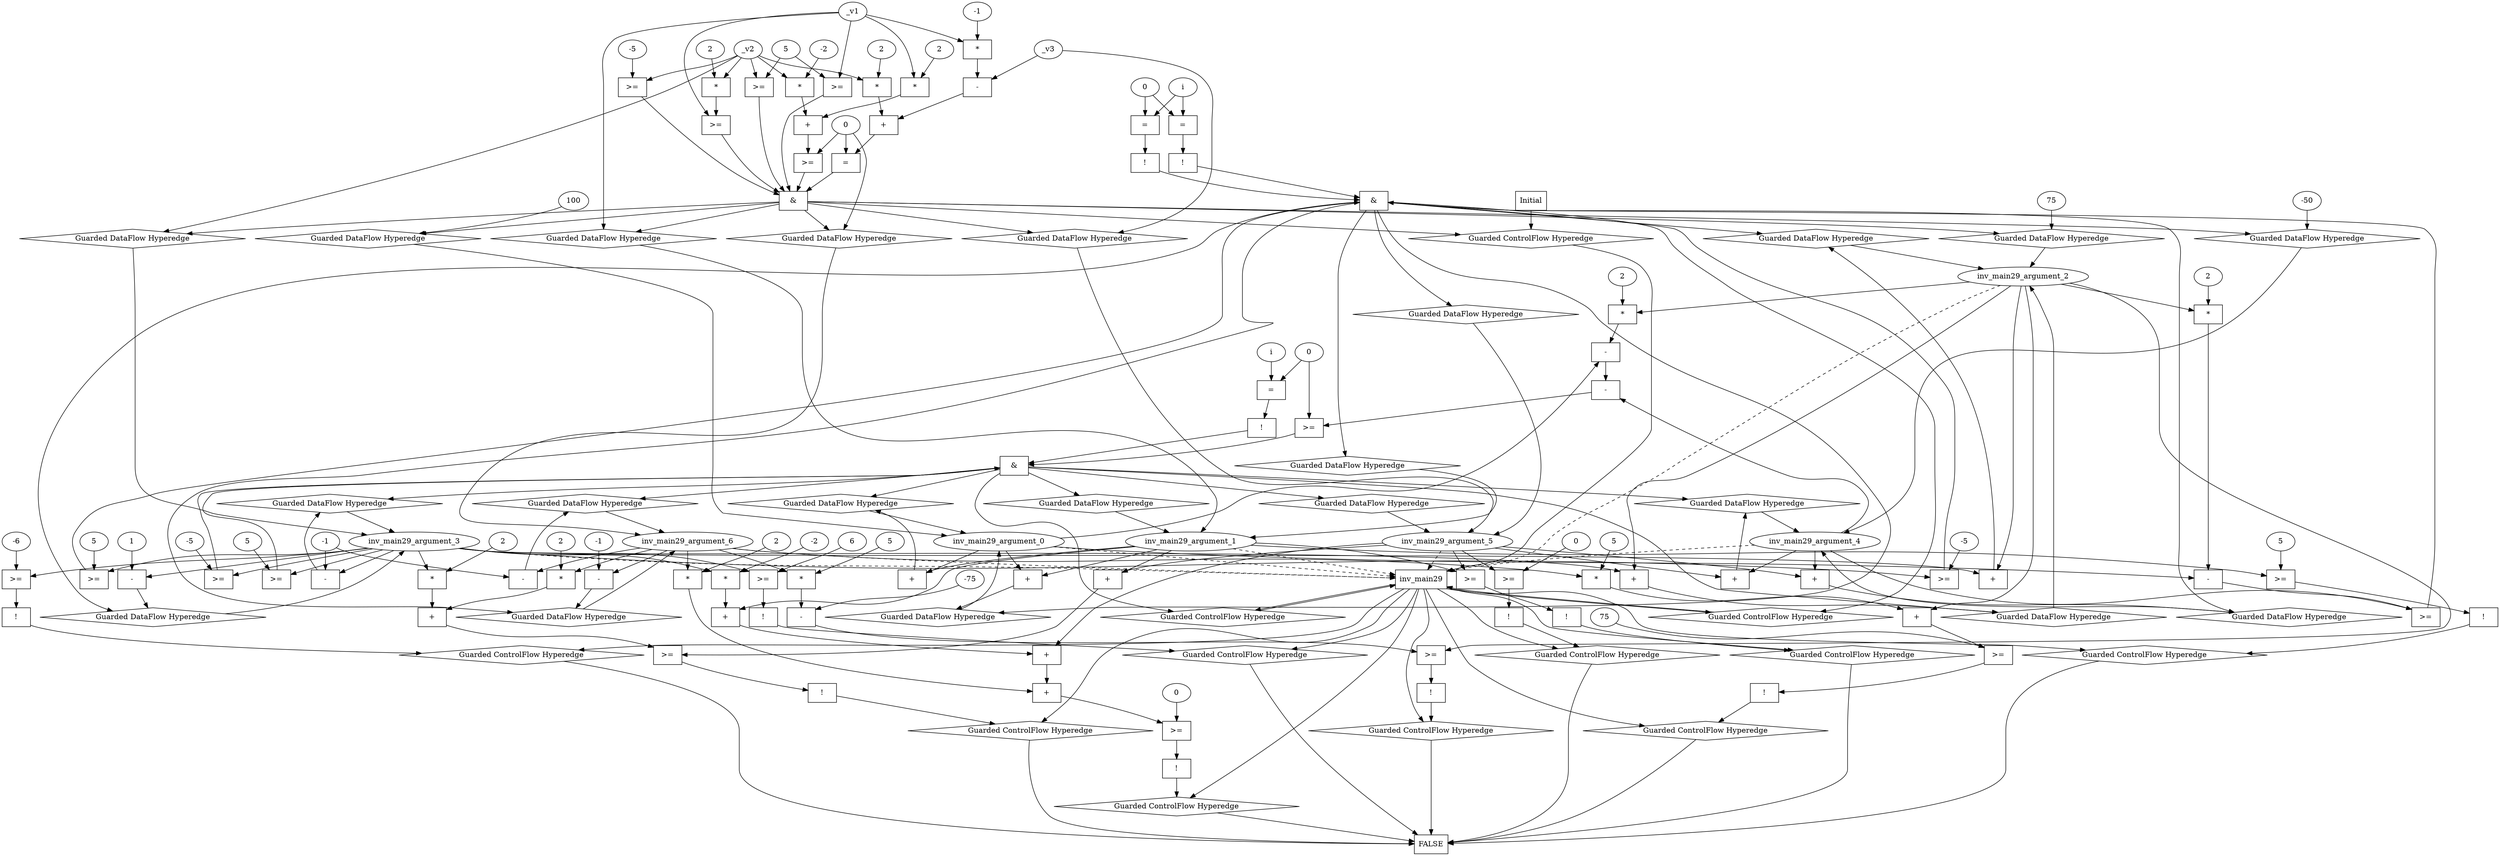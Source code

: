 digraph dag {
inv_main29 [label="inv_main29" shape="rect"];
FALSE [label="FALSE" shape="rect"];
Initial [label="Initial" shape="rect"];
ControlFowHyperEdge_0 [label="Guarded ControlFlow Hyperedge" shape="diamond"];
Initial -> ControlFowHyperEdge_0[label=""]
ControlFowHyperEdge_0 -> inv_main29[label=""]
ControlFowHyperEdge_1 [label="Guarded ControlFlow Hyperedge" shape="diamond"];
inv_main29 -> ControlFowHyperEdge_1[label=""]
ControlFowHyperEdge_1 -> inv_main29[label=""]
ControlFowHyperEdge_2 [label="Guarded ControlFlow Hyperedge" shape="diamond"];
inv_main29 -> ControlFowHyperEdge_2[label=""]
ControlFowHyperEdge_2 -> inv_main29[label=""]
ControlFowHyperEdge_3 [label="Guarded ControlFlow Hyperedge" shape="diamond"];
inv_main29 -> ControlFowHyperEdge_3[label=""]
ControlFowHyperEdge_3 -> FALSE[label=""]
ControlFowHyperEdge_4 [label="Guarded ControlFlow Hyperedge" shape="diamond"];
inv_main29 -> ControlFowHyperEdge_4[label=""]
ControlFowHyperEdge_4 -> FALSE[label=""]
ControlFowHyperEdge_5 [label="Guarded ControlFlow Hyperedge" shape="diamond"];
inv_main29 -> ControlFowHyperEdge_5[label=""]
ControlFowHyperEdge_5 -> FALSE[label=""]
ControlFowHyperEdge_6 [label="Guarded ControlFlow Hyperedge" shape="diamond"];
inv_main29 -> ControlFowHyperEdge_6[label=""]
ControlFowHyperEdge_6 -> FALSE[label=""]
ControlFowHyperEdge_7 [label="Guarded ControlFlow Hyperedge" shape="diamond"];
inv_main29 -> ControlFowHyperEdge_7[label=""]
ControlFowHyperEdge_7 -> FALSE[label=""]
ControlFowHyperEdge_8 [label="Guarded ControlFlow Hyperedge" shape="diamond"];
inv_main29 -> ControlFowHyperEdge_8[label=""]
ControlFowHyperEdge_8 -> FALSE[label=""]
ControlFowHyperEdge_9 [label="Guarded ControlFlow Hyperedge" shape="diamond"];
inv_main29 -> ControlFowHyperEdge_9[label=""]
ControlFowHyperEdge_9 -> FALSE[label=""]
ControlFowHyperEdge_10 [label="Guarded ControlFlow Hyperedge" shape="diamond"];
inv_main29 -> ControlFowHyperEdge_10[label=""]
ControlFowHyperEdge_10 -> FALSE[label=""]
ControlFowHyperEdge_11 [label="Guarded ControlFlow Hyperedge" shape="diamond"];
inv_main29 -> ControlFowHyperEdge_11[label=""]
ControlFowHyperEdge_11 -> FALSE[label=""]
inv_main29_argument_0 [label="inv_main29_argument_0" shape="oval"];
inv_main29_argument_0 -> inv_main29[label="" style="dashed"]
inv_main29_argument_1 [label="inv_main29_argument_1" shape="oval"];
inv_main29_argument_1 -> inv_main29[label="" style="dashed"]
inv_main29_argument_2 [label="inv_main29_argument_2" shape="oval"];
inv_main29_argument_2 -> inv_main29[label="" style="dashed"]
inv_main29_argument_3 [label="inv_main29_argument_3" shape="oval"];
inv_main29_argument_3 -> inv_main29[label="" style="dashed"]
inv_main29_argument_4 [label="inv_main29_argument_4" shape="oval"];
inv_main29_argument_4 -> inv_main29[label="" style="dashed"]
inv_main29_argument_5 [label="inv_main29_argument_5" shape="oval"];
inv_main29_argument_5 -> inv_main29[label="" style="dashed"]
inv_main29_argument_6 [label="inv_main29_argument_6" shape="oval"];
inv_main29_argument_6 -> inv_main29[label="" style="dashed"]

xxxinv_main29___Initial_0xxx_and [label="&" shape="rect"];
xxxinv_main29___Initial_0xxxguard4_node_0 [label=">=" shape="rect"];
xxxinv_main29___Initial_0xxxguard4_node_2 [label="-5"];
xxxinv_main29___Initial_0xxxdataFlow5_node_0->xxxinv_main29___Initial_0xxxguard4_node_0
xxxinv_main29___Initial_0xxxguard4_node_2->xxxinv_main29___Initial_0xxxguard4_node_0

xxxinv_main29___Initial_0xxxguard4_node_0->xxxinv_main29___Initial_0xxx_and [label=""];
xxxinv_main29___Initial_0xxxguard2_node_0 [label=">=" shape="rect"];
xxxinv_main29___Initial_0xxxguard2_node_1 [label="5"];
xxxinv_main29___Initial_0xxxguard2_node_1->xxxinv_main29___Initial_0xxxguard2_node_0
xxxinv_main29___Initial_0xxxdataFlow1_node_0->xxxinv_main29___Initial_0xxxguard2_node_0

xxxinv_main29___Initial_0xxxguard2_node_0->xxxinv_main29___Initial_0xxx_and [label=""];
xxxinv_main29___Initial_0xxxguard5_node_0 [label=">=" shape="rect"];
xxxinv_main29___Initial_0xxxguard5_node_1 [label="+" shape="rect"];
xxxinv_main29___Initial_0xxxguard5_node_2 [label="*" shape="rect"];
xxxinv_main29___Initial_0xxxguard5_node_3 [label="2"];
xxxinv_main29___Initial_0xxxguard5_node_5 [label="*" shape="rect"];
xxxinv_main29___Initial_0xxxguard5_node_6 [label="-2"];
xxxinv_main29___Initial_0xxxguard5_node_1->xxxinv_main29___Initial_0xxxguard5_node_0
xxxinv_main29___Initial_0xxxdataFlow4_node_0->xxxinv_main29___Initial_0xxxguard5_node_0
xxxinv_main29___Initial_0xxxguard5_node_2->xxxinv_main29___Initial_0xxxguard5_node_1
xxxinv_main29___Initial_0xxxguard5_node_5->xxxinv_main29___Initial_0xxxguard5_node_1
xxxinv_main29___Initial_0xxxguard5_node_3->xxxinv_main29___Initial_0xxxguard5_node_2
xxxinv_main29___Initial_0xxxdataFlow1_node_0->xxxinv_main29___Initial_0xxxguard5_node_2
xxxinv_main29___Initial_0xxxdataFlow5_node_0->xxxinv_main29___Initial_0xxxguard5_node_5
xxxinv_main29___Initial_0xxxguard5_node_6->xxxinv_main29___Initial_0xxxguard5_node_5

xxxinv_main29___Initial_0xxxguard5_node_0->xxxinv_main29___Initial_0xxx_and [label=""];
xxxinv_main29___Initial_0xxxguard_0_node_0 [label=">=" shape="rect"];
xxxinv_main29___Initial_0xxxguard_0_node_1 [label="*" shape="rect"];
xxxinv_main29___Initial_0xxxguard_0_node_2 [label="2"];
xxxinv_main29___Initial_0xxxguard_0_node_1->xxxinv_main29___Initial_0xxxguard_0_node_0
xxxinv_main29___Initial_0xxxdataFlow1_node_0->xxxinv_main29___Initial_0xxxguard_0_node_0
xxxinv_main29___Initial_0xxxguard_0_node_2->xxxinv_main29___Initial_0xxxguard_0_node_1
xxxinv_main29___Initial_0xxxdataFlow5_node_0->xxxinv_main29___Initial_0xxxguard_0_node_1

xxxinv_main29___Initial_0xxxguard_0_node_0->xxxinv_main29___Initial_0xxx_and [label=""];
xxxinv_main29___Initial_0xxxguard3_node_0 [label=">=" shape="rect"];
xxxinv_main29___Initial_0xxxguard2_node_1->xxxinv_main29___Initial_0xxxguard3_node_0
xxxinv_main29___Initial_0xxxdataFlow5_node_0->xxxinv_main29___Initial_0xxxguard3_node_0

xxxinv_main29___Initial_0xxxguard3_node_0->xxxinv_main29___Initial_0xxx_and [label=""];
xxxinv_main29___Initial_0xxxguard1_node_0 [label="=" shape="rect"];
xxxinv_main29___Initial_0xxxguard1_node_1 [label="+" shape="rect"];
xxxinv_main29___Initial_0xxxguard1_node_2 [label="*" shape="rect"];
xxxinv_main29___Initial_0xxxguard1_node_3 [label="2"];
xxxinv_main29___Initial_0xxxguard1_node_5 [label="-" shape="rect"];
xxxinv_main29___Initial_0xxxguard1_node_6 [label="*" shape="rect"];
xxxinv_main29___Initial_0xxxguard1_node_7 [label="-1"];
xxxinv_main29___Initial_0xxxguard1_node_1->xxxinv_main29___Initial_0xxxguard1_node_0
xxxinv_main29___Initial_0xxxdataFlow4_node_0->xxxinv_main29___Initial_0xxxguard1_node_0
xxxinv_main29___Initial_0xxxguard1_node_2->xxxinv_main29___Initial_0xxxguard1_node_1
xxxinv_main29___Initial_0xxxguard1_node_5->xxxinv_main29___Initial_0xxxguard1_node_1
xxxinv_main29___Initial_0xxxguard1_node_3->xxxinv_main29___Initial_0xxxguard1_node_2
xxxinv_main29___Initial_0xxxdataFlow5_node_0->xxxinv_main29___Initial_0xxxguard1_node_2
xxxinv_main29___Initial_0xxxguard1_node_6->xxxinv_main29___Initial_0xxxguard1_node_5
xxxinv_main29___Initial_0xxxdataFlow_0_node_0->xxxinv_main29___Initial_0xxxguard1_node_5
xxxinv_main29___Initial_0xxxguard1_node_7->xxxinv_main29___Initial_0xxxguard1_node_6
xxxinv_main29___Initial_0xxxdataFlow1_node_0->xxxinv_main29___Initial_0xxxguard1_node_6

xxxinv_main29___Initial_0xxxguard1_node_0->xxxinv_main29___Initial_0xxx_and [label=""];
xxxinv_main29___Initial_0xxx_and->ControlFowHyperEdge_0 [label=""];
xxxinv_main29___Initial_0xxxdataFlow_0_node_0 [label="_v3"];

xxxinv_main29___Initial_0xxxdataFlow_0_node_0->DataFowHyperEdge_0_inv_main29_argument_5 [label=""];
xxxinv_main29___Initial_0xxxdataFlow1_node_0 [label="_v1"];

xxxinv_main29___Initial_0xxxdataFlow1_node_0->DataFowHyperEdge_0_inv_main29_argument_1 [label=""];
xxxinv_main29___Initial_0xxxdataFlow2_node_0 [label="75"];

xxxinv_main29___Initial_0xxxdataFlow2_node_0->DataFowHyperEdge_0_inv_main29_argument_2 [label=""];
xxxinv_main29___Initial_0xxxdataFlow3_node_0 [label="100"];

xxxinv_main29___Initial_0xxxdataFlow3_node_0->DataFowHyperEdge_0_inv_main29_argument_0 [label=""];
xxxinv_main29___Initial_0xxxdataFlow4_node_0 [label="0"];

xxxinv_main29___Initial_0xxxdataFlow4_node_0->DataFowHyperEdge_0_inv_main29_argument_6 [label=""];
xxxinv_main29___Initial_0xxxdataFlow5_node_0 [label="_v2"];

xxxinv_main29___Initial_0xxxdataFlow5_node_0->DataFowHyperEdge_0_inv_main29_argument_3 [label=""];
xxxinv_main29___Initial_0xxxdataFlow6_node_0 [label="-50"];

xxxinv_main29___Initial_0xxxdataFlow6_node_0->DataFowHyperEdge_0_inv_main29_argument_4 [label=""];
xxxinv_main29___inv_main29_1xxx_and [label="&" shape="rect"];
xxxinv_main29___inv_main29_1xxxguard3_node_0 [label="!" shape="rect"];
xxxinv_main29___inv_main29_1xxxguard3_node_1 [label="=" shape="rect"];
xxxinv_main29___inv_main29_1xxxguard3_node_1->xxxinv_main29___inv_main29_1xxxguard3_node_0
xxxinv_main29___inv_main29_1xxxguard_0_node_2->xxxinv_main29___inv_main29_1xxxguard3_node_1
xxxinv_main29___inv_main29_1xxxguard_0_node_3->xxxinv_main29___inv_main29_1xxxguard3_node_1

xxxinv_main29___inv_main29_1xxxguard3_node_0->xxxinv_main29___inv_main29_1xxx_and [label=""];
xxxinv_main29___inv_main29_1xxxguard1_node_0 [label=">=" shape="rect"];
xxxinv_main29___inv_main29_1xxxguard1_node_2 [label="-5"];
inv_main29_argument_3->xxxinv_main29___inv_main29_1xxxguard1_node_0
xxxinv_main29___inv_main29_1xxxguard1_node_2->xxxinv_main29___inv_main29_1xxxguard1_node_0

xxxinv_main29___inv_main29_1xxxguard1_node_0->xxxinv_main29___inv_main29_1xxx_and [label=""];
xxxinv_main29___inv_main29_1xxxguard4_node_0 [label=">=" shape="rect"];
xxxinv_main29___inv_main29_1xxxguard4_node_1 [label="5"];
xxxinv_main29___inv_main29_1xxxguard4_node_1->xxxinv_main29___inv_main29_1xxxguard4_node_0
inv_main29_argument_3->xxxinv_main29___inv_main29_1xxxguard4_node_0

xxxinv_main29___inv_main29_1xxxguard4_node_0->xxxinv_main29___inv_main29_1xxx_and [label=""];
xxxinv_main29___inv_main29_1xxxguard2_node_0 [label=">=" shape="rect"];
xxxinv_main29___inv_main29_1xxxguard2_node_1 [label="-" shape="rect"];
xxxinv_main29___inv_main29_1xxxguard2_node_2 [label="*" shape="rect"];
xxxinv_main29___inv_main29_1xxxguard2_node_3 [label="2"];
xxxinv_main29___inv_main29_1xxxguard2_node_1->xxxinv_main29___inv_main29_1xxxguard2_node_0
inv_main29_argument_4->xxxinv_main29___inv_main29_1xxxguard2_node_0
xxxinv_main29___inv_main29_1xxxguard2_node_2->xxxinv_main29___inv_main29_1xxxguard2_node_1
inv_main29_argument_0->xxxinv_main29___inv_main29_1xxxguard2_node_1
xxxinv_main29___inv_main29_1xxxguard2_node_3->xxxinv_main29___inv_main29_1xxxguard2_node_2
inv_main29_argument_2->xxxinv_main29___inv_main29_1xxxguard2_node_2

xxxinv_main29___inv_main29_1xxxguard2_node_0->xxxinv_main29___inv_main29_1xxx_and [label=""];
xxxinv_main29___inv_main29_1xxxguard_0_node_0 [label="!" shape="rect"];
xxxinv_main29___inv_main29_1xxxguard_0_node_1 [label="=" shape="rect"];
xxxinv_main29___inv_main29_1xxxguard_0_node_2 [label="i"];
xxxinv_main29___inv_main29_1xxxguard_0_node_3 [label="0"];
xxxinv_main29___inv_main29_1xxxguard_0_node_1->xxxinv_main29___inv_main29_1xxxguard_0_node_0
xxxinv_main29___inv_main29_1xxxguard_0_node_2->xxxinv_main29___inv_main29_1xxxguard_0_node_1
xxxinv_main29___inv_main29_1xxxguard_0_node_3->xxxinv_main29___inv_main29_1xxxguard_0_node_1

xxxinv_main29___inv_main29_1xxxguard_0_node_0->xxxinv_main29___inv_main29_1xxx_and [label=""];
xxxinv_main29___inv_main29_1xxx_and->ControlFowHyperEdge_1 [label=""];
xxxinv_main29___inv_main29_1xxxdataFlow_0_node_0 [label="+" shape="rect"];
inv_main29_argument_2->xxxinv_main29___inv_main29_1xxxdataFlow_0_node_0
inv_main29_argument_3->xxxinv_main29___inv_main29_1xxxdataFlow_0_node_0

xxxinv_main29___inv_main29_1xxxdataFlow_0_node_0->DataFowHyperEdge_1_inv_main29_argument_2 [label=""];
xxxinv_main29___inv_main29_1xxxdataFlow1_node_0 [label="+" shape="rect"];
inv_main29_argument_0->xxxinv_main29___inv_main29_1xxxdataFlow1_node_0
inv_main29_argument_1->xxxinv_main29___inv_main29_1xxxdataFlow1_node_0

xxxinv_main29___inv_main29_1xxxdataFlow1_node_0->DataFowHyperEdge_1_inv_main29_argument_0 [label=""];
xxxinv_main29___inv_main29_1xxxdataFlow2_node_0 [label="-" shape="rect"];
xxxinv_main29___inv_main29_1xxxdataFlow2_node_2 [label="-1"];
inv_main29_argument_6->xxxinv_main29___inv_main29_1xxxdataFlow2_node_0
xxxinv_main29___inv_main29_1xxxdataFlow2_node_2->xxxinv_main29___inv_main29_1xxxdataFlow2_node_0

xxxinv_main29___inv_main29_1xxxdataFlow2_node_0->DataFowHyperEdge_1_inv_main29_argument_6 [label=""];
xxxinv_main29___inv_main29_1xxxdataFlow3_node_0 [label="-" shape="rect"];
xxxinv_main29___inv_main29_1xxxdataFlow3_node_2 [label="1"];
inv_main29_argument_3->xxxinv_main29___inv_main29_1xxxdataFlow3_node_0
xxxinv_main29___inv_main29_1xxxdataFlow3_node_2->xxxinv_main29___inv_main29_1xxxdataFlow3_node_0

xxxinv_main29___inv_main29_1xxxdataFlow3_node_0->DataFowHyperEdge_1_inv_main29_argument_3 [label=""];
xxxinv_main29___inv_main29_1xxxdataFlow4_node_0 [label="+" shape="rect"];
inv_main29_argument_4->xxxinv_main29___inv_main29_1xxxdataFlow4_node_0
inv_main29_argument_5->xxxinv_main29___inv_main29_1xxxdataFlow4_node_0

xxxinv_main29___inv_main29_1xxxdataFlow4_node_0->DataFowHyperEdge_1_inv_main29_argument_4 [label=""];
xxxinv_main29___inv_main29_2xxx_and [label="&" shape="rect"];
xxxinv_main29___inv_main29_2xxxguard_0_node_0 [label=">=" shape="rect"];
xxxinv_main29___inv_main29_2xxxguard_0_node_1 [label="0"];
xxxinv_main29___inv_main29_2xxxguard_0_node_2 [label="-" shape="rect"];
xxxinv_main29___inv_main29_2xxxguard_0_node_3 [label="-" shape="rect"];
xxxinv_main29___inv_main29_2xxxguard_0_node_4 [label="*" shape="rect"];
xxxinv_main29___inv_main29_2xxxguard_0_node_5 [label="2"];
xxxinv_main29___inv_main29_2xxxguard_0_node_1->xxxinv_main29___inv_main29_2xxxguard_0_node_0
xxxinv_main29___inv_main29_2xxxguard_0_node_2->xxxinv_main29___inv_main29_2xxxguard_0_node_0
xxxinv_main29___inv_main29_2xxxguard_0_node_3->xxxinv_main29___inv_main29_2xxxguard_0_node_2
inv_main29_argument_4->xxxinv_main29___inv_main29_2xxxguard_0_node_2
xxxinv_main29___inv_main29_2xxxguard_0_node_4->xxxinv_main29___inv_main29_2xxxguard_0_node_3
inv_main29_argument_0->xxxinv_main29___inv_main29_2xxxguard_0_node_3
xxxinv_main29___inv_main29_2xxxguard_0_node_5->xxxinv_main29___inv_main29_2xxxguard_0_node_4
inv_main29_argument_2->xxxinv_main29___inv_main29_2xxxguard_0_node_4

xxxinv_main29___inv_main29_2xxxguard_0_node_0->xxxinv_main29___inv_main29_2xxx_and [label=""];
xxxinv_main29___inv_main29_2xxxguard1_node_0 [label=">=" shape="rect"];
xxxinv_main29___inv_main29_2xxxguard1_node_1 [label="5"];
xxxinv_main29___inv_main29_2xxxguard1_node_1->xxxinv_main29___inv_main29_2xxxguard1_node_0
inv_main29_argument_3->xxxinv_main29___inv_main29_2xxxguard1_node_0

xxxinv_main29___inv_main29_2xxxguard1_node_0->xxxinv_main29___inv_main29_2xxx_and [label=""];
xxxinv_main29___inv_main29_2xxxguard2_node_0 [label=">=" shape="rect"];
xxxinv_main29___inv_main29_2xxxguard2_node_2 [label="-5"];
inv_main29_argument_3->xxxinv_main29___inv_main29_2xxxguard2_node_0
xxxinv_main29___inv_main29_2xxxguard2_node_2->xxxinv_main29___inv_main29_2xxxguard2_node_0

xxxinv_main29___inv_main29_2xxxguard2_node_0->xxxinv_main29___inv_main29_2xxx_and [label=""];
xxxinv_main29___inv_main29_2xxxguard3_node_0 [label="!" shape="rect"];
xxxinv_main29___inv_main29_2xxxguard3_node_1 [label="=" shape="rect"];
xxxinv_main29___inv_main29_2xxxguard3_node_2 [label="i"];
xxxinv_main29___inv_main29_2xxxguard3_node_1->xxxinv_main29___inv_main29_2xxxguard3_node_0
xxxinv_main29___inv_main29_2xxxguard3_node_2->xxxinv_main29___inv_main29_2xxxguard3_node_1
xxxinv_main29___inv_main29_2xxxguard_0_node_1->xxxinv_main29___inv_main29_2xxxguard3_node_1

xxxinv_main29___inv_main29_2xxxguard3_node_0->xxxinv_main29___inv_main29_2xxx_and [label=""];
xxxinv_main29___inv_main29_2xxx_and->ControlFowHyperEdge_2 [label=""];
xxxinv_main29___inv_main29_2xxxdataFlow_0_node_0 [label="+" shape="rect"];
inv_main29_argument_2->xxxinv_main29___inv_main29_2xxxdataFlow_0_node_0
inv_main29_argument_3->xxxinv_main29___inv_main29_2xxxdataFlow_0_node_0

xxxinv_main29___inv_main29_2xxxdataFlow_0_node_0->DataFowHyperEdge_2_inv_main29_argument_2 [label=""];
xxxinv_main29___inv_main29_2xxxdataFlow1_node_0 [label="+" shape="rect"];
inv_main29_argument_0->xxxinv_main29___inv_main29_2xxxdataFlow1_node_0
inv_main29_argument_1->xxxinv_main29___inv_main29_2xxxdataFlow1_node_0

xxxinv_main29___inv_main29_2xxxdataFlow1_node_0->DataFowHyperEdge_2_inv_main29_argument_0 [label=""];
xxxinv_main29___inv_main29_2xxxdataFlow2_node_0 [label="-" shape="rect"];
xxxinv_main29___inv_main29_2xxxdataFlow2_node_2 [label="-1"];
inv_main29_argument_6->xxxinv_main29___inv_main29_2xxxdataFlow2_node_0
xxxinv_main29___inv_main29_2xxxdataFlow2_node_2->xxxinv_main29___inv_main29_2xxxdataFlow2_node_0

xxxinv_main29___inv_main29_2xxxdataFlow2_node_0->DataFowHyperEdge_2_inv_main29_argument_6 [label=""];
xxxinv_main29___inv_main29_2xxxdataFlow3_node_0 [label="-" shape="rect"];
inv_main29_argument_3->xxxinv_main29___inv_main29_2xxxdataFlow3_node_0
xxxinv_main29___inv_main29_2xxxdataFlow2_node_2->xxxinv_main29___inv_main29_2xxxdataFlow3_node_0

xxxinv_main29___inv_main29_2xxxdataFlow3_node_0->DataFowHyperEdge_2_inv_main29_argument_3 [label=""];
xxxinv_main29___inv_main29_2xxxdataFlow4_node_0 [label="+" shape="rect"];
inv_main29_argument_4->xxxinv_main29___inv_main29_2xxxdataFlow4_node_0
inv_main29_argument_5->xxxinv_main29___inv_main29_2xxxdataFlow4_node_0

xxxinv_main29___inv_main29_2xxxdataFlow4_node_0->DataFowHyperEdge_2_inv_main29_argument_4 [label=""];
xxxFALSE___inv_main29_3xxxguard_0_node_0 [label="!" shape="rect"];
xxxFALSE___inv_main29_3xxxguard_0_node_1 [label=">=" shape="rect"];
xxxFALSE___inv_main29_3xxxguard_0_node_2 [label="5"];
xxxFALSE___inv_main29_3xxxguard_0_node_1->xxxFALSE___inv_main29_3xxxguard_0_node_0
xxxFALSE___inv_main29_3xxxguard_0_node_2->xxxFALSE___inv_main29_3xxxguard_0_node_1
inv_main29_argument_1->xxxFALSE___inv_main29_3xxxguard_0_node_1

xxxFALSE___inv_main29_3xxxguard_0_node_0->ControlFowHyperEdge_3 [label=""];
xxxFALSE___inv_main29_4xxxguard_0_node_0 [label="!" shape="rect"];
xxxFALSE___inv_main29_4xxxguard_0_node_1 [label=">=" shape="rect"];
xxxFALSE___inv_main29_4xxxguard_0_node_2 [label="+" shape="rect"];
xxxFALSE___inv_main29_4xxxguard_0_node_3 [label="*" shape="rect"];
xxxFALSE___inv_main29_4xxxguard_0_node_4 [label="2"];
xxxFALSE___inv_main29_4xxxguard_0_node_6 [label="*" shape="rect"];
xxxFALSE___inv_main29_4xxxguard_0_node_7 [label="2"];
xxxFALSE___inv_main29_4xxxguard_0_node_9 [label="+" shape="rect"];
xxxFALSE___inv_main29_4xxxguard_0_node_1->xxxFALSE___inv_main29_4xxxguard_0_node_0
xxxFALSE___inv_main29_4xxxguard_0_node_2->xxxFALSE___inv_main29_4xxxguard_0_node_1
xxxFALSE___inv_main29_4xxxguard_0_node_9->xxxFALSE___inv_main29_4xxxguard_0_node_1
xxxFALSE___inv_main29_4xxxguard_0_node_3->xxxFALSE___inv_main29_4xxxguard_0_node_2
xxxFALSE___inv_main29_4xxxguard_0_node_6->xxxFALSE___inv_main29_4xxxguard_0_node_2
xxxFALSE___inv_main29_4xxxguard_0_node_4->xxxFALSE___inv_main29_4xxxguard_0_node_3
inv_main29_argument_3->xxxFALSE___inv_main29_4xxxguard_0_node_3
inv_main29_argument_6->xxxFALSE___inv_main29_4xxxguard_0_node_6
xxxFALSE___inv_main29_4xxxguard_0_node_7->xxxFALSE___inv_main29_4xxxguard_0_node_6
inv_main29_argument_1->xxxFALSE___inv_main29_4xxxguard_0_node_9
inv_main29_argument_5->xxxFALSE___inv_main29_4xxxguard_0_node_9

xxxFALSE___inv_main29_4xxxguard_0_node_0->ControlFowHyperEdge_4 [label=""];
xxxFALSE___inv_main29_5xxxguard_0_node_0 [label="!" shape="rect"];
xxxFALSE___inv_main29_5xxxguard_0_node_1 [label=">=" shape="rect"];
xxxFALSE___inv_main29_5xxxguard_0_node_2 [label="-" shape="rect"];
xxxFALSE___inv_main29_5xxxguard_0_node_3 [label="*" shape="rect"];
xxxFALSE___inv_main29_5xxxguard_0_node_4 [label="5"];
xxxFALSE___inv_main29_5xxxguard_0_node_6 [label="-75"];
xxxFALSE___inv_main29_5xxxguard_0_node_1->xxxFALSE___inv_main29_5xxxguard_0_node_0
xxxFALSE___inv_main29_5xxxguard_0_node_2->xxxFALSE___inv_main29_5xxxguard_0_node_1
inv_main29_argument_2->xxxFALSE___inv_main29_5xxxguard_0_node_1
xxxFALSE___inv_main29_5xxxguard_0_node_3->xxxFALSE___inv_main29_5xxxguard_0_node_2
xxxFALSE___inv_main29_5xxxguard_0_node_6->xxxFALSE___inv_main29_5xxxguard_0_node_2
xxxFALSE___inv_main29_5xxxguard_0_node_4->xxxFALSE___inv_main29_5xxxguard_0_node_3
inv_main29_argument_6->xxxFALSE___inv_main29_5xxxguard_0_node_3

xxxFALSE___inv_main29_5xxxguard_0_node_0->ControlFowHyperEdge_5 [label=""];
xxxFALSE___inv_main29_6xxxguard_0_node_0 [label="!" shape="rect"];
xxxFALSE___inv_main29_6xxxguard_0_node_1 [label=">=" shape="rect"];
xxxFALSE___inv_main29_6xxxguard_0_node_2 [label="6"];
xxxFALSE___inv_main29_6xxxguard_0_node_1->xxxFALSE___inv_main29_6xxxguard_0_node_0
xxxFALSE___inv_main29_6xxxguard_0_node_2->xxxFALSE___inv_main29_6xxxguard_0_node_1
inv_main29_argument_3->xxxFALSE___inv_main29_6xxxguard_0_node_1

xxxFALSE___inv_main29_6xxxguard_0_node_0->ControlFowHyperEdge_6 [label=""];
xxxFALSE___inv_main29_7xxxguard_0_node_0 [label="!" shape="rect"];
xxxFALSE___inv_main29_7xxxguard_0_node_1 [label=">=" shape="rect"];
xxxFALSE___inv_main29_7xxxguard_0_node_3 [label="0"];
xxxFALSE___inv_main29_7xxxguard_0_node_1->xxxFALSE___inv_main29_7xxxguard_0_node_0
inv_main29_argument_5->xxxFALSE___inv_main29_7xxxguard_0_node_1
xxxFALSE___inv_main29_7xxxguard_0_node_3->xxxFALSE___inv_main29_7xxxguard_0_node_1

xxxFALSE___inv_main29_7xxxguard_0_node_0->ControlFowHyperEdge_7 [label=""];
xxxFALSE___inv_main29_8xxxguard_0_node_0 [label="!" shape="rect"];
xxxFALSE___inv_main29_8xxxguard_0_node_1 [label=">=" shape="rect"];
xxxFALSE___inv_main29_8xxxguard_0_node_3 [label="-6"];
xxxFALSE___inv_main29_8xxxguard_0_node_1->xxxFALSE___inv_main29_8xxxguard_0_node_0
inv_main29_argument_3->xxxFALSE___inv_main29_8xxxguard_0_node_1
xxxFALSE___inv_main29_8xxxguard_0_node_3->xxxFALSE___inv_main29_8xxxguard_0_node_1

xxxFALSE___inv_main29_8xxxguard_0_node_0->ControlFowHyperEdge_8 [label=""];
xxxFALSE___inv_main29_9xxxguard_0_node_0 [label="!" shape="rect"];
xxxFALSE___inv_main29_9xxxguard_0_node_1 [label=">=" shape="rect"];
xxxFALSE___inv_main29_9xxxguard_0_node_2 [label="+" shape="rect"];
xxxFALSE___inv_main29_9xxxguard_0_node_4 [label="*" shape="rect"];
xxxFALSE___inv_main29_9xxxguard_0_node_5 [label="5"];
xxxFALSE___inv_main29_9xxxguard_0_node_7 [label="75"];
xxxFALSE___inv_main29_9xxxguard_0_node_1->xxxFALSE___inv_main29_9xxxguard_0_node_0
xxxFALSE___inv_main29_9xxxguard_0_node_2->xxxFALSE___inv_main29_9xxxguard_0_node_1
xxxFALSE___inv_main29_9xxxguard_0_node_7->xxxFALSE___inv_main29_9xxxguard_0_node_1
inv_main29_argument_2->xxxFALSE___inv_main29_9xxxguard_0_node_2
xxxFALSE___inv_main29_9xxxguard_0_node_4->xxxFALSE___inv_main29_9xxxguard_0_node_2
inv_main29_argument_6->xxxFALSE___inv_main29_9xxxguard_0_node_4
xxxFALSE___inv_main29_9xxxguard_0_node_5->xxxFALSE___inv_main29_9xxxguard_0_node_4

xxxFALSE___inv_main29_9xxxguard_0_node_0->ControlFowHyperEdge_9 [label=""];
xxxFALSE___inv_main29_10xxxguard_0_node_0 [label="!" shape="rect"];
xxxFALSE___inv_main29_10xxxguard_0_node_1 [label=">=" shape="rect"];
xxxFALSE___inv_main29_10xxxguard_0_node_2 [label="+" shape="rect"];
xxxFALSE___inv_main29_10xxxguard_0_node_3 [label="+" shape="rect"];
xxxFALSE___inv_main29_10xxxguard_0_node_4 [label="+" shape="rect"];
xxxFALSE___inv_main29_10xxxguard_0_node_6 [label="*" shape="rect"];
xxxFALSE___inv_main29_10xxxguard_0_node_7 [label="-2"];
xxxFALSE___inv_main29_10xxxguard_0_node_10 [label="*" shape="rect"];
xxxFALSE___inv_main29_10xxxguard_0_node_11 [label="2"];
xxxFALSE___inv_main29_10xxxguard_0_node_13 [label="0"];
xxxFALSE___inv_main29_10xxxguard_0_node_1->xxxFALSE___inv_main29_10xxxguard_0_node_0
xxxFALSE___inv_main29_10xxxguard_0_node_2->xxxFALSE___inv_main29_10xxxguard_0_node_1
xxxFALSE___inv_main29_10xxxguard_0_node_13->xxxFALSE___inv_main29_10xxxguard_0_node_1
xxxFALSE___inv_main29_10xxxguard_0_node_3->xxxFALSE___inv_main29_10xxxguard_0_node_2
xxxFALSE___inv_main29_10xxxguard_0_node_10->xxxFALSE___inv_main29_10xxxguard_0_node_2
xxxFALSE___inv_main29_10xxxguard_0_node_4->xxxFALSE___inv_main29_10xxxguard_0_node_3
inv_main29_argument_5->xxxFALSE___inv_main29_10xxxguard_0_node_3
inv_main29_argument_1->xxxFALSE___inv_main29_10xxxguard_0_node_4
xxxFALSE___inv_main29_10xxxguard_0_node_6->xxxFALSE___inv_main29_10xxxguard_0_node_4
inv_main29_argument_3->xxxFALSE___inv_main29_10xxxguard_0_node_6
xxxFALSE___inv_main29_10xxxguard_0_node_7->xxxFALSE___inv_main29_10xxxguard_0_node_6
inv_main29_argument_6->xxxFALSE___inv_main29_10xxxguard_0_node_10
xxxFALSE___inv_main29_10xxxguard_0_node_11->xxxFALSE___inv_main29_10xxxguard_0_node_10

xxxFALSE___inv_main29_10xxxguard_0_node_0->ControlFowHyperEdge_10 [label=""];
xxxFALSE___inv_main29_11xxxguard_0_node_0 [label="!" shape="rect"];
xxxFALSE___inv_main29_11xxxguard_0_node_1 [label=">=" shape="rect"];
xxxFALSE___inv_main29_11xxxguard_0_node_1->xxxFALSE___inv_main29_11xxxguard_0_node_0
inv_main29_argument_1->xxxFALSE___inv_main29_11xxxguard_0_node_1
inv_main29_argument_5->xxxFALSE___inv_main29_11xxxguard_0_node_1

xxxFALSE___inv_main29_11xxxguard_0_node_0->ControlFowHyperEdge_11 [label=""];
DataFowHyperEdge_0_inv_main29_argument_0 [label="Guarded DataFlow Hyperedge" shape="diamond"];
DataFowHyperEdge_0_inv_main29_argument_0 -> inv_main29_argument_0[label=""]
xxxinv_main29___Initial_0xxx_and -> DataFowHyperEdge_0_inv_main29_argument_0[label=""]
DataFowHyperEdge_0_inv_main29_argument_1 [label="Guarded DataFlow Hyperedge" shape="diamond"];
DataFowHyperEdge_0_inv_main29_argument_1 -> inv_main29_argument_1[label=""]
xxxinv_main29___Initial_0xxx_and -> DataFowHyperEdge_0_inv_main29_argument_1[label=""]
DataFowHyperEdge_0_inv_main29_argument_2 [label="Guarded DataFlow Hyperedge" shape="diamond"];
DataFowHyperEdge_0_inv_main29_argument_2 -> inv_main29_argument_2[label=""]
xxxinv_main29___Initial_0xxx_and -> DataFowHyperEdge_0_inv_main29_argument_2[label=""]
DataFowHyperEdge_0_inv_main29_argument_3 [label="Guarded DataFlow Hyperedge" shape="diamond"];
DataFowHyperEdge_0_inv_main29_argument_3 -> inv_main29_argument_3[label=""]
xxxinv_main29___Initial_0xxx_and -> DataFowHyperEdge_0_inv_main29_argument_3[label=""]
DataFowHyperEdge_0_inv_main29_argument_4 [label="Guarded DataFlow Hyperedge" shape="diamond"];
DataFowHyperEdge_0_inv_main29_argument_4 -> inv_main29_argument_4[label=""]
xxxinv_main29___Initial_0xxx_and -> DataFowHyperEdge_0_inv_main29_argument_4[label=""]
DataFowHyperEdge_0_inv_main29_argument_5 [label="Guarded DataFlow Hyperedge" shape="diamond"];
DataFowHyperEdge_0_inv_main29_argument_5 -> inv_main29_argument_5[label=""]
xxxinv_main29___Initial_0xxx_and -> DataFowHyperEdge_0_inv_main29_argument_5[label=""]
DataFowHyperEdge_0_inv_main29_argument_6 [label="Guarded DataFlow Hyperedge" shape="diamond"];
DataFowHyperEdge_0_inv_main29_argument_6 -> inv_main29_argument_6[label=""]
xxxinv_main29___Initial_0xxx_and -> DataFowHyperEdge_0_inv_main29_argument_6[label=""]
DataFowHyperEdge_1_inv_main29_argument_0 [label="Guarded DataFlow Hyperedge" shape="diamond"];
DataFowHyperEdge_1_inv_main29_argument_0 -> inv_main29_argument_0[label=""]
xxxinv_main29___inv_main29_1xxx_and -> DataFowHyperEdge_1_inv_main29_argument_0[label=""]
DataFowHyperEdge_1_inv_main29_argument_1 [label="Guarded DataFlow Hyperedge" shape="diamond"];
DataFowHyperEdge_1_inv_main29_argument_1 -> inv_main29_argument_1[label=""]
xxxinv_main29___inv_main29_1xxx_and -> DataFowHyperEdge_1_inv_main29_argument_1[label=""]
DataFowHyperEdge_1_inv_main29_argument_2 [label="Guarded DataFlow Hyperedge" shape="diamond"];
DataFowHyperEdge_1_inv_main29_argument_2 -> inv_main29_argument_2[label=""]
xxxinv_main29___inv_main29_1xxx_and -> DataFowHyperEdge_1_inv_main29_argument_2[label=""]
DataFowHyperEdge_1_inv_main29_argument_3 [label="Guarded DataFlow Hyperedge" shape="diamond"];
DataFowHyperEdge_1_inv_main29_argument_3 -> inv_main29_argument_3[label=""]
xxxinv_main29___inv_main29_1xxx_and -> DataFowHyperEdge_1_inv_main29_argument_3[label=""]
DataFowHyperEdge_1_inv_main29_argument_4 [label="Guarded DataFlow Hyperedge" shape="diamond"];
DataFowHyperEdge_1_inv_main29_argument_4 -> inv_main29_argument_4[label=""]
xxxinv_main29___inv_main29_1xxx_and -> DataFowHyperEdge_1_inv_main29_argument_4[label=""]
DataFowHyperEdge_1_inv_main29_argument_5 [label="Guarded DataFlow Hyperedge" shape="diamond"];
DataFowHyperEdge_1_inv_main29_argument_5 -> inv_main29_argument_5[label=""]
xxxinv_main29___inv_main29_1xxx_and -> DataFowHyperEdge_1_inv_main29_argument_5[label=""]
DataFowHyperEdge_1_inv_main29_argument_6 [label="Guarded DataFlow Hyperedge" shape="diamond"];
DataFowHyperEdge_1_inv_main29_argument_6 -> inv_main29_argument_6[label=""]
xxxinv_main29___inv_main29_1xxx_and -> DataFowHyperEdge_1_inv_main29_argument_6[label=""]
DataFowHyperEdge_2_inv_main29_argument_0 [label="Guarded DataFlow Hyperedge" shape="diamond"];
DataFowHyperEdge_2_inv_main29_argument_0 -> inv_main29_argument_0[label=""]
xxxinv_main29___inv_main29_2xxx_and -> DataFowHyperEdge_2_inv_main29_argument_0[label=""]
DataFowHyperEdge_2_inv_main29_argument_1 [label="Guarded DataFlow Hyperedge" shape="diamond"];
DataFowHyperEdge_2_inv_main29_argument_1 -> inv_main29_argument_1[label=""]
xxxinv_main29___inv_main29_2xxx_and -> DataFowHyperEdge_2_inv_main29_argument_1[label=""]
DataFowHyperEdge_2_inv_main29_argument_2 [label="Guarded DataFlow Hyperedge" shape="diamond"];
DataFowHyperEdge_2_inv_main29_argument_2 -> inv_main29_argument_2[label=""]
xxxinv_main29___inv_main29_2xxx_and -> DataFowHyperEdge_2_inv_main29_argument_2[label=""]
DataFowHyperEdge_2_inv_main29_argument_3 [label="Guarded DataFlow Hyperedge" shape="diamond"];
DataFowHyperEdge_2_inv_main29_argument_3 -> inv_main29_argument_3[label=""]
xxxinv_main29___inv_main29_2xxx_and -> DataFowHyperEdge_2_inv_main29_argument_3[label=""]
DataFowHyperEdge_2_inv_main29_argument_4 [label="Guarded DataFlow Hyperedge" shape="diamond"];
DataFowHyperEdge_2_inv_main29_argument_4 -> inv_main29_argument_4[label=""]
xxxinv_main29___inv_main29_2xxx_and -> DataFowHyperEdge_2_inv_main29_argument_4[label=""]
DataFowHyperEdge_2_inv_main29_argument_5 [label="Guarded DataFlow Hyperedge" shape="diamond"];
DataFowHyperEdge_2_inv_main29_argument_5 -> inv_main29_argument_5[label=""]
xxxinv_main29___inv_main29_2xxx_and -> DataFowHyperEdge_2_inv_main29_argument_5[label=""]
DataFowHyperEdge_2_inv_main29_argument_6 [label="Guarded DataFlow Hyperedge" shape="diamond"];
DataFowHyperEdge_2_inv_main29_argument_6 -> inv_main29_argument_6[label=""]
xxxinv_main29___inv_main29_2xxx_and -> DataFowHyperEdge_2_inv_main29_argument_6[label=""]
}
